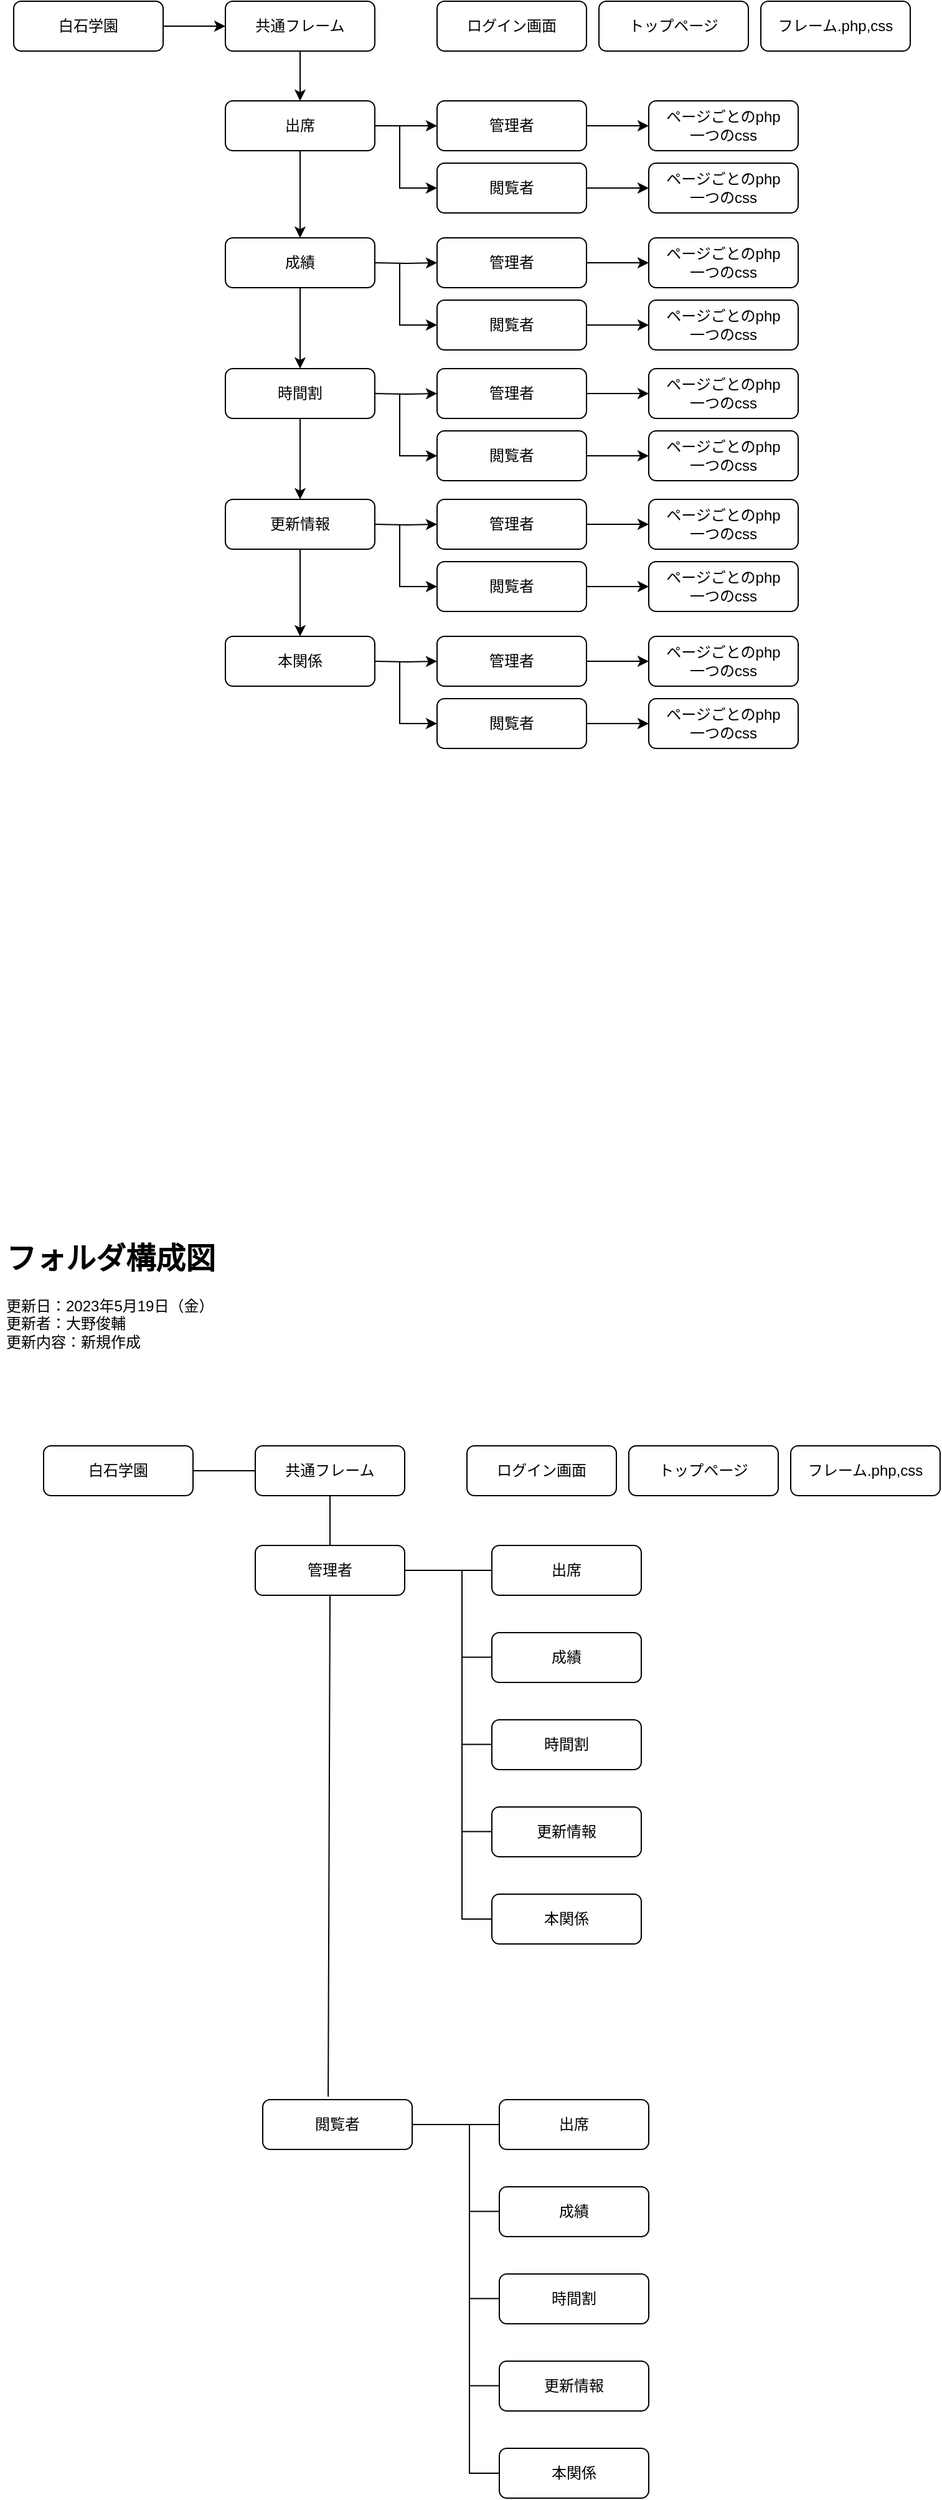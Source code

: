 <mxfile version="21.3.2" type="github">
  <diagram id="C5RBs43oDa-KdzZeNtuy" name="Page-1">
    <mxGraphModel dx="870" dy="1623" grid="1" gridSize="10" guides="1" tooltips="1" connect="1" arrows="1" fold="1" page="1" pageScale="1" pageWidth="827" pageHeight="1169" math="0" shadow="0">
      <root>
        <mxCell id="WIyWlLk6GJQsqaUBKTNV-0" />
        <mxCell id="WIyWlLk6GJQsqaUBKTNV-1" parent="WIyWlLk6GJQsqaUBKTNV-0" />
        <mxCell id="jbVF1fTbUGlTqys_7suh-11" style="edgeStyle=orthogonalEdgeStyle;rounded=0;orthogonalLoop=1;jettySize=auto;html=1;entryX=0;entryY=0.5;entryDx=0;entryDy=0;" parent="WIyWlLk6GJQsqaUBKTNV-1" source="WIyWlLk6GJQsqaUBKTNV-7" target="jbVF1fTbUGlTqys_7suh-2" edge="1">
          <mxGeometry relative="1" as="geometry" />
        </mxCell>
        <mxCell id="WIyWlLk6GJQsqaUBKTNV-7" value="白石学園" style="rounded=1;whiteSpace=wrap;html=1;fontSize=12;glass=0;strokeWidth=1;shadow=0;" parent="WIyWlLk6GJQsqaUBKTNV-1" vertex="1">
          <mxGeometry x="30" y="-1120" width="120" height="40" as="geometry" />
        </mxCell>
        <mxCell id="jbVF1fTbUGlTqys_7suh-14" style="edgeStyle=orthogonalEdgeStyle;rounded=0;orthogonalLoop=1;jettySize=auto;html=1;exitX=0.5;exitY=1;exitDx=0;exitDy=0;entryX=0.5;entryY=0;entryDx=0;entryDy=0;" parent="WIyWlLk6GJQsqaUBKTNV-1" source="jbVF1fTbUGlTqys_7suh-0" target="jbVF1fTbUGlTqys_7suh-5" edge="1">
          <mxGeometry relative="1" as="geometry" />
        </mxCell>
        <mxCell id="jbVF1fTbUGlTqys_7suh-18" style="edgeStyle=orthogonalEdgeStyle;rounded=0;orthogonalLoop=1;jettySize=auto;html=1;exitX=1;exitY=0.5;exitDx=0;exitDy=0;entryX=0;entryY=0.5;entryDx=0;entryDy=0;" parent="WIyWlLk6GJQsqaUBKTNV-1" source="jbVF1fTbUGlTqys_7suh-0" target="jbVF1fTbUGlTqys_7suh-9" edge="1">
          <mxGeometry relative="1" as="geometry" />
        </mxCell>
        <mxCell id="jbVF1fTbUGlTqys_7suh-0" value="出席" style="rounded=1;whiteSpace=wrap;html=1;fontSize=12;glass=0;strokeWidth=1;shadow=0;" parent="WIyWlLk6GJQsqaUBKTNV-1" vertex="1">
          <mxGeometry x="200" y="-1040" width="120" height="40" as="geometry" />
        </mxCell>
        <mxCell id="jbVF1fTbUGlTqys_7suh-13" style="edgeStyle=orthogonalEdgeStyle;rounded=0;orthogonalLoop=1;jettySize=auto;html=1;exitX=0.5;exitY=1;exitDx=0;exitDy=0;entryX=0.5;entryY=0;entryDx=0;entryDy=0;" parent="WIyWlLk6GJQsqaUBKTNV-1" source="jbVF1fTbUGlTqys_7suh-2" target="jbVF1fTbUGlTqys_7suh-0" edge="1">
          <mxGeometry relative="1" as="geometry" />
        </mxCell>
        <mxCell id="jbVF1fTbUGlTqys_7suh-2" value="共通フレーム" style="rounded=1;whiteSpace=wrap;html=1;fontSize=12;glass=0;strokeWidth=1;shadow=0;" parent="WIyWlLk6GJQsqaUBKTNV-1" vertex="1">
          <mxGeometry x="200" y="-1120" width="120" height="40" as="geometry" />
        </mxCell>
        <mxCell id="jbVF1fTbUGlTqys_7suh-3" value="フレーム.php,css" style="rounded=1;whiteSpace=wrap;html=1;fontSize=12;glass=0;strokeWidth=1;shadow=0;" parent="WIyWlLk6GJQsqaUBKTNV-1" vertex="1">
          <mxGeometry x="630" y="-1120" width="120" height="40" as="geometry" />
        </mxCell>
        <mxCell id="jbVF1fTbUGlTqys_7suh-15" style="edgeStyle=orthogonalEdgeStyle;rounded=0;orthogonalLoop=1;jettySize=auto;html=1;exitX=0.5;exitY=1;exitDx=0;exitDy=0;" parent="WIyWlLk6GJQsqaUBKTNV-1" source="jbVF1fTbUGlTqys_7suh-5" target="jbVF1fTbUGlTqys_7suh-6" edge="1">
          <mxGeometry relative="1" as="geometry" />
        </mxCell>
        <mxCell id="jbVF1fTbUGlTqys_7suh-5" value="成績" style="rounded=1;whiteSpace=wrap;html=1;fontSize=12;glass=0;strokeWidth=1;shadow=0;" parent="WIyWlLk6GJQsqaUBKTNV-1" vertex="1">
          <mxGeometry x="200" y="-930" width="120" height="40" as="geometry" />
        </mxCell>
        <mxCell id="jbVF1fTbUGlTqys_7suh-16" style="edgeStyle=orthogonalEdgeStyle;rounded=0;orthogonalLoop=1;jettySize=auto;html=1;exitX=0.5;exitY=1;exitDx=0;exitDy=0;entryX=0.5;entryY=0;entryDx=0;entryDy=0;" parent="WIyWlLk6GJQsqaUBKTNV-1" source="jbVF1fTbUGlTqys_7suh-6" target="jbVF1fTbUGlTqys_7suh-7" edge="1">
          <mxGeometry relative="1" as="geometry" />
        </mxCell>
        <mxCell id="jbVF1fTbUGlTqys_7suh-6" value="時間割" style="rounded=1;whiteSpace=wrap;html=1;fontSize=12;glass=0;strokeWidth=1;shadow=0;" parent="WIyWlLk6GJQsqaUBKTNV-1" vertex="1">
          <mxGeometry x="200" y="-825" width="120" height="40" as="geometry" />
        </mxCell>
        <mxCell id="jbVF1fTbUGlTqys_7suh-17" style="edgeStyle=orthogonalEdgeStyle;rounded=0;orthogonalLoop=1;jettySize=auto;html=1;exitX=0.5;exitY=1;exitDx=0;exitDy=0;entryX=0.5;entryY=0;entryDx=0;entryDy=0;" parent="WIyWlLk6GJQsqaUBKTNV-1" source="jbVF1fTbUGlTqys_7suh-7" target="jbVF1fTbUGlTqys_7suh-8" edge="1">
          <mxGeometry relative="1" as="geometry" />
        </mxCell>
        <mxCell id="jbVF1fTbUGlTqys_7suh-7" value="更新情報" style="rounded=1;whiteSpace=wrap;html=1;fontSize=12;glass=0;strokeWidth=1;shadow=0;" parent="WIyWlLk6GJQsqaUBKTNV-1" vertex="1">
          <mxGeometry x="200" y="-720" width="120" height="40" as="geometry" />
        </mxCell>
        <mxCell id="jbVF1fTbUGlTqys_7suh-8" value="本関係" style="rounded=1;whiteSpace=wrap;html=1;fontSize=12;glass=0;strokeWidth=1;shadow=0;" parent="WIyWlLk6GJQsqaUBKTNV-1" vertex="1">
          <mxGeometry x="200" y="-610" width="120" height="40" as="geometry" />
        </mxCell>
        <mxCell id="jbVF1fTbUGlTqys_7suh-38" style="edgeStyle=orthogonalEdgeStyle;rounded=0;orthogonalLoop=1;jettySize=auto;html=1;" parent="WIyWlLk6GJQsqaUBKTNV-1" source="jbVF1fTbUGlTqys_7suh-9" edge="1">
          <mxGeometry relative="1" as="geometry">
            <mxPoint x="540" y="-1020" as="targetPoint" />
          </mxGeometry>
        </mxCell>
        <mxCell id="jbVF1fTbUGlTqys_7suh-9" value="管理者" style="rounded=1;whiteSpace=wrap;html=1;fontSize=12;glass=0;strokeWidth=1;shadow=0;" parent="WIyWlLk6GJQsqaUBKTNV-1" vertex="1">
          <mxGeometry x="370" y="-1040" width="120" height="40" as="geometry" />
        </mxCell>
        <mxCell id="jbVF1fTbUGlTqys_7suh-10" value="閲覧者" style="rounded=1;whiteSpace=wrap;html=1;fontSize=12;glass=0;strokeWidth=1;shadow=0;" parent="WIyWlLk6GJQsqaUBKTNV-1" vertex="1">
          <mxGeometry x="370" y="-990" width="120" height="40" as="geometry" />
        </mxCell>
        <mxCell id="jbVF1fTbUGlTqys_7suh-19" value="" style="endArrow=classic;html=1;rounded=0;entryX=0;entryY=0.5;entryDx=0;entryDy=0;" parent="WIyWlLk6GJQsqaUBKTNV-1" target="jbVF1fTbUGlTqys_7suh-10" edge="1">
          <mxGeometry width="50" height="50" relative="1" as="geometry">
            <mxPoint x="340" y="-1020" as="sourcePoint" />
            <mxPoint x="390" y="-920" as="targetPoint" />
            <Array as="points">
              <mxPoint x="340" y="-970" />
            </Array>
          </mxGeometry>
        </mxCell>
        <mxCell id="jbVF1fTbUGlTqys_7suh-20" value="ログイン画面" style="rounded=1;whiteSpace=wrap;html=1;fontSize=12;glass=0;strokeWidth=1;shadow=0;" parent="WIyWlLk6GJQsqaUBKTNV-1" vertex="1">
          <mxGeometry x="370" y="-1120" width="120" height="40" as="geometry" />
        </mxCell>
        <mxCell id="jbVF1fTbUGlTqys_7suh-21" value="トップページ" style="rounded=1;whiteSpace=wrap;html=1;fontSize=12;glass=0;strokeWidth=1;shadow=0;" parent="WIyWlLk6GJQsqaUBKTNV-1" vertex="1">
          <mxGeometry x="500" y="-1120" width="120" height="40" as="geometry" />
        </mxCell>
        <mxCell id="jbVF1fTbUGlTqys_7suh-22" style="edgeStyle=orthogonalEdgeStyle;rounded=0;orthogonalLoop=1;jettySize=auto;html=1;exitX=1;exitY=0.5;exitDx=0;exitDy=0;entryX=0;entryY=0.5;entryDx=0;entryDy=0;" parent="WIyWlLk6GJQsqaUBKTNV-1" target="jbVF1fTbUGlTqys_7suh-23" edge="1">
          <mxGeometry relative="1" as="geometry">
            <mxPoint x="320" y="-910" as="sourcePoint" />
          </mxGeometry>
        </mxCell>
        <mxCell id="jbVF1fTbUGlTqys_7suh-23" value="管理者" style="rounded=1;whiteSpace=wrap;html=1;fontSize=12;glass=0;strokeWidth=1;shadow=0;" parent="WIyWlLk6GJQsqaUBKTNV-1" vertex="1">
          <mxGeometry x="370" y="-930" width="120" height="40" as="geometry" />
        </mxCell>
        <mxCell id="jbVF1fTbUGlTqys_7suh-24" value="閲覧者" style="rounded=1;whiteSpace=wrap;html=1;fontSize=12;glass=0;strokeWidth=1;shadow=0;" parent="WIyWlLk6GJQsqaUBKTNV-1" vertex="1">
          <mxGeometry x="370" y="-880" width="120" height="40" as="geometry" />
        </mxCell>
        <mxCell id="jbVF1fTbUGlTqys_7suh-25" value="" style="endArrow=classic;html=1;rounded=0;entryX=0;entryY=0.5;entryDx=0;entryDy=0;" parent="WIyWlLk6GJQsqaUBKTNV-1" target="jbVF1fTbUGlTqys_7suh-24" edge="1">
          <mxGeometry width="50" height="50" relative="1" as="geometry">
            <mxPoint x="340" y="-910" as="sourcePoint" />
            <mxPoint x="390" y="-810" as="targetPoint" />
            <Array as="points">
              <mxPoint x="340" y="-860" />
            </Array>
          </mxGeometry>
        </mxCell>
        <mxCell id="jbVF1fTbUGlTqys_7suh-26" style="edgeStyle=orthogonalEdgeStyle;rounded=0;orthogonalLoop=1;jettySize=auto;html=1;exitX=1;exitY=0.5;exitDx=0;exitDy=0;entryX=0;entryY=0.5;entryDx=0;entryDy=0;" parent="WIyWlLk6GJQsqaUBKTNV-1" target="jbVF1fTbUGlTqys_7suh-27" edge="1">
          <mxGeometry relative="1" as="geometry">
            <mxPoint x="320" y="-805" as="sourcePoint" />
          </mxGeometry>
        </mxCell>
        <mxCell id="jbVF1fTbUGlTqys_7suh-27" value="管理者" style="rounded=1;whiteSpace=wrap;html=1;fontSize=12;glass=0;strokeWidth=1;shadow=0;" parent="WIyWlLk6GJQsqaUBKTNV-1" vertex="1">
          <mxGeometry x="370" y="-825" width="120" height="40" as="geometry" />
        </mxCell>
        <mxCell id="jbVF1fTbUGlTqys_7suh-28" value="閲覧者" style="rounded=1;whiteSpace=wrap;html=1;fontSize=12;glass=0;strokeWidth=1;shadow=0;" parent="WIyWlLk6GJQsqaUBKTNV-1" vertex="1">
          <mxGeometry x="370" y="-775" width="120" height="40" as="geometry" />
        </mxCell>
        <mxCell id="jbVF1fTbUGlTqys_7suh-29" value="" style="endArrow=classic;html=1;rounded=0;entryX=0;entryY=0.5;entryDx=0;entryDy=0;" parent="WIyWlLk6GJQsqaUBKTNV-1" target="jbVF1fTbUGlTqys_7suh-28" edge="1">
          <mxGeometry width="50" height="50" relative="1" as="geometry">
            <mxPoint x="340" y="-805" as="sourcePoint" />
            <mxPoint x="390" y="-705" as="targetPoint" />
            <Array as="points">
              <mxPoint x="340" y="-755" />
            </Array>
          </mxGeometry>
        </mxCell>
        <mxCell id="jbVF1fTbUGlTqys_7suh-30" style="edgeStyle=orthogonalEdgeStyle;rounded=0;orthogonalLoop=1;jettySize=auto;html=1;exitX=1;exitY=0.5;exitDx=0;exitDy=0;entryX=0;entryY=0.5;entryDx=0;entryDy=0;" parent="WIyWlLk6GJQsqaUBKTNV-1" target="jbVF1fTbUGlTqys_7suh-31" edge="1">
          <mxGeometry relative="1" as="geometry">
            <mxPoint x="320" y="-700" as="sourcePoint" />
          </mxGeometry>
        </mxCell>
        <mxCell id="jbVF1fTbUGlTqys_7suh-31" value="管理者" style="rounded=1;whiteSpace=wrap;html=1;fontSize=12;glass=0;strokeWidth=1;shadow=0;" parent="WIyWlLk6GJQsqaUBKTNV-1" vertex="1">
          <mxGeometry x="370" y="-720" width="120" height="40" as="geometry" />
        </mxCell>
        <mxCell id="jbVF1fTbUGlTqys_7suh-32" value="閲覧者" style="rounded=1;whiteSpace=wrap;html=1;fontSize=12;glass=0;strokeWidth=1;shadow=0;" parent="WIyWlLk6GJQsqaUBKTNV-1" vertex="1">
          <mxGeometry x="370" y="-670" width="120" height="40" as="geometry" />
        </mxCell>
        <mxCell id="jbVF1fTbUGlTqys_7suh-33" value="" style="endArrow=classic;html=1;rounded=0;entryX=0;entryY=0.5;entryDx=0;entryDy=0;" parent="WIyWlLk6GJQsqaUBKTNV-1" target="jbVF1fTbUGlTqys_7suh-32" edge="1">
          <mxGeometry width="50" height="50" relative="1" as="geometry">
            <mxPoint x="340" y="-700" as="sourcePoint" />
            <mxPoint x="390" y="-600" as="targetPoint" />
            <Array as="points">
              <mxPoint x="340" y="-650" />
            </Array>
          </mxGeometry>
        </mxCell>
        <mxCell id="jbVF1fTbUGlTqys_7suh-34" style="edgeStyle=orthogonalEdgeStyle;rounded=0;orthogonalLoop=1;jettySize=auto;html=1;exitX=1;exitY=0.5;exitDx=0;exitDy=0;entryX=0;entryY=0.5;entryDx=0;entryDy=0;" parent="WIyWlLk6GJQsqaUBKTNV-1" target="jbVF1fTbUGlTqys_7suh-35" edge="1">
          <mxGeometry relative="1" as="geometry">
            <mxPoint x="320" y="-590" as="sourcePoint" />
          </mxGeometry>
        </mxCell>
        <mxCell id="jbVF1fTbUGlTqys_7suh-35" value="管理者" style="rounded=1;whiteSpace=wrap;html=1;fontSize=12;glass=0;strokeWidth=1;shadow=0;" parent="WIyWlLk6GJQsqaUBKTNV-1" vertex="1">
          <mxGeometry x="370" y="-610" width="120" height="40" as="geometry" />
        </mxCell>
        <mxCell id="jbVF1fTbUGlTqys_7suh-36" value="閲覧者" style="rounded=1;whiteSpace=wrap;html=1;fontSize=12;glass=0;strokeWidth=1;shadow=0;" parent="WIyWlLk6GJQsqaUBKTNV-1" vertex="1">
          <mxGeometry x="370" y="-560" width="120" height="40" as="geometry" />
        </mxCell>
        <mxCell id="jbVF1fTbUGlTqys_7suh-37" value="" style="endArrow=classic;html=1;rounded=0;entryX=0;entryY=0.5;entryDx=0;entryDy=0;" parent="WIyWlLk6GJQsqaUBKTNV-1" target="jbVF1fTbUGlTqys_7suh-36" edge="1">
          <mxGeometry width="50" height="50" relative="1" as="geometry">
            <mxPoint x="340" y="-590" as="sourcePoint" />
            <mxPoint x="390" y="-490" as="targetPoint" />
            <Array as="points">
              <mxPoint x="340" y="-540" />
            </Array>
          </mxGeometry>
        </mxCell>
        <mxCell id="jbVF1fTbUGlTqys_7suh-39" value="ページごとのphp&lt;br&gt;一つのcss" style="rounded=1;whiteSpace=wrap;html=1;fontSize=12;glass=0;strokeWidth=1;shadow=0;" parent="WIyWlLk6GJQsqaUBKTNV-1" vertex="1">
          <mxGeometry x="540" y="-1040" width="120" height="40" as="geometry" />
        </mxCell>
        <mxCell id="jbVF1fTbUGlTqys_7suh-40" style="edgeStyle=orthogonalEdgeStyle;rounded=0;orthogonalLoop=1;jettySize=auto;html=1;" parent="WIyWlLk6GJQsqaUBKTNV-1" edge="1">
          <mxGeometry relative="1" as="geometry">
            <mxPoint x="540" y="-970" as="targetPoint" />
            <mxPoint x="490" y="-970" as="sourcePoint" />
          </mxGeometry>
        </mxCell>
        <mxCell id="jbVF1fTbUGlTqys_7suh-41" value="ページごとのphp&lt;br&gt;一つのcss" style="rounded=1;whiteSpace=wrap;html=1;fontSize=12;glass=0;strokeWidth=1;shadow=0;" parent="WIyWlLk6GJQsqaUBKTNV-1" vertex="1">
          <mxGeometry x="540" y="-990" width="120" height="40" as="geometry" />
        </mxCell>
        <mxCell id="jbVF1fTbUGlTqys_7suh-42" style="edgeStyle=orthogonalEdgeStyle;rounded=0;orthogonalLoop=1;jettySize=auto;html=1;" parent="WIyWlLk6GJQsqaUBKTNV-1" edge="1">
          <mxGeometry relative="1" as="geometry">
            <mxPoint x="540" y="-910" as="targetPoint" />
            <mxPoint x="490" y="-910" as="sourcePoint" />
          </mxGeometry>
        </mxCell>
        <mxCell id="jbVF1fTbUGlTqys_7suh-43" value="ページごとのphp&lt;br&gt;一つのcss" style="rounded=1;whiteSpace=wrap;html=1;fontSize=12;glass=0;strokeWidth=1;shadow=0;" parent="WIyWlLk6GJQsqaUBKTNV-1" vertex="1">
          <mxGeometry x="540" y="-930" width="120" height="40" as="geometry" />
        </mxCell>
        <mxCell id="jbVF1fTbUGlTqys_7suh-44" style="edgeStyle=orthogonalEdgeStyle;rounded=0;orthogonalLoop=1;jettySize=auto;html=1;" parent="WIyWlLk6GJQsqaUBKTNV-1" edge="1">
          <mxGeometry relative="1" as="geometry">
            <mxPoint x="540" y="-860" as="targetPoint" />
            <mxPoint x="490" y="-860" as="sourcePoint" />
          </mxGeometry>
        </mxCell>
        <mxCell id="jbVF1fTbUGlTqys_7suh-45" value="ページごとのphp&lt;br&gt;一つのcss" style="rounded=1;whiteSpace=wrap;html=1;fontSize=12;glass=0;strokeWidth=1;shadow=0;" parent="WIyWlLk6GJQsqaUBKTNV-1" vertex="1">
          <mxGeometry x="540" y="-880" width="120" height="40" as="geometry" />
        </mxCell>
        <mxCell id="jbVF1fTbUGlTqys_7suh-46" style="edgeStyle=orthogonalEdgeStyle;rounded=0;orthogonalLoop=1;jettySize=auto;html=1;" parent="WIyWlLk6GJQsqaUBKTNV-1" edge="1">
          <mxGeometry relative="1" as="geometry">
            <mxPoint x="540" y="-805" as="targetPoint" />
            <mxPoint x="490" y="-805" as="sourcePoint" />
          </mxGeometry>
        </mxCell>
        <mxCell id="jbVF1fTbUGlTqys_7suh-47" value="ページごとのphp&lt;br&gt;一つのcss" style="rounded=1;whiteSpace=wrap;html=1;fontSize=12;glass=0;strokeWidth=1;shadow=0;" parent="WIyWlLk6GJQsqaUBKTNV-1" vertex="1">
          <mxGeometry x="540" y="-825" width="120" height="40" as="geometry" />
        </mxCell>
        <mxCell id="jbVF1fTbUGlTqys_7suh-48" style="edgeStyle=orthogonalEdgeStyle;rounded=0;orthogonalLoop=1;jettySize=auto;html=1;" parent="WIyWlLk6GJQsqaUBKTNV-1" edge="1">
          <mxGeometry relative="1" as="geometry">
            <mxPoint x="540" y="-755" as="targetPoint" />
            <mxPoint x="490" y="-755" as="sourcePoint" />
          </mxGeometry>
        </mxCell>
        <mxCell id="jbVF1fTbUGlTqys_7suh-49" value="ページごとのphp&lt;br&gt;一つのcss" style="rounded=1;whiteSpace=wrap;html=1;fontSize=12;glass=0;strokeWidth=1;shadow=0;" parent="WIyWlLk6GJQsqaUBKTNV-1" vertex="1">
          <mxGeometry x="540" y="-775" width="120" height="40" as="geometry" />
        </mxCell>
        <mxCell id="jbVF1fTbUGlTqys_7suh-50" style="edgeStyle=orthogonalEdgeStyle;rounded=0;orthogonalLoop=1;jettySize=auto;html=1;" parent="WIyWlLk6GJQsqaUBKTNV-1" edge="1">
          <mxGeometry relative="1" as="geometry">
            <mxPoint x="540" y="-700" as="targetPoint" />
            <mxPoint x="490" y="-700" as="sourcePoint" />
          </mxGeometry>
        </mxCell>
        <mxCell id="jbVF1fTbUGlTqys_7suh-51" value="ページごとのphp&lt;br&gt;一つのcss" style="rounded=1;whiteSpace=wrap;html=1;fontSize=12;glass=0;strokeWidth=1;shadow=0;" parent="WIyWlLk6GJQsqaUBKTNV-1" vertex="1">
          <mxGeometry x="540" y="-720" width="120" height="40" as="geometry" />
        </mxCell>
        <mxCell id="jbVF1fTbUGlTqys_7suh-52" style="edgeStyle=orthogonalEdgeStyle;rounded=0;orthogonalLoop=1;jettySize=auto;html=1;" parent="WIyWlLk6GJQsqaUBKTNV-1" edge="1">
          <mxGeometry relative="1" as="geometry">
            <mxPoint x="540" y="-650" as="targetPoint" />
            <mxPoint x="490" y="-650" as="sourcePoint" />
          </mxGeometry>
        </mxCell>
        <mxCell id="jbVF1fTbUGlTqys_7suh-53" value="ページごとのphp&lt;br&gt;一つのcss" style="rounded=1;whiteSpace=wrap;html=1;fontSize=12;glass=0;strokeWidth=1;shadow=0;" parent="WIyWlLk6GJQsqaUBKTNV-1" vertex="1">
          <mxGeometry x="540" y="-670" width="120" height="40" as="geometry" />
        </mxCell>
        <mxCell id="jbVF1fTbUGlTqys_7suh-54" style="edgeStyle=orthogonalEdgeStyle;rounded=0;orthogonalLoop=1;jettySize=auto;html=1;" parent="WIyWlLk6GJQsqaUBKTNV-1" edge="1">
          <mxGeometry relative="1" as="geometry">
            <mxPoint x="540" y="-590" as="targetPoint" />
            <mxPoint x="490" y="-590" as="sourcePoint" />
          </mxGeometry>
        </mxCell>
        <mxCell id="jbVF1fTbUGlTqys_7suh-55" value="ページごとのphp&lt;br&gt;一つのcss" style="rounded=1;whiteSpace=wrap;html=1;fontSize=12;glass=0;strokeWidth=1;shadow=0;" parent="WIyWlLk6GJQsqaUBKTNV-1" vertex="1">
          <mxGeometry x="540" y="-610" width="120" height="40" as="geometry" />
        </mxCell>
        <mxCell id="jbVF1fTbUGlTqys_7suh-56" style="edgeStyle=orthogonalEdgeStyle;rounded=0;orthogonalLoop=1;jettySize=auto;html=1;" parent="WIyWlLk6GJQsqaUBKTNV-1" edge="1">
          <mxGeometry relative="1" as="geometry">
            <mxPoint x="540" y="-540" as="targetPoint" />
            <mxPoint x="490" y="-540" as="sourcePoint" />
          </mxGeometry>
        </mxCell>
        <mxCell id="jbVF1fTbUGlTqys_7suh-57" value="ページごとのphp&lt;br&gt;一つのcss" style="rounded=1;whiteSpace=wrap;html=1;fontSize=12;glass=0;strokeWidth=1;shadow=0;" parent="WIyWlLk6GJQsqaUBKTNV-1" vertex="1">
          <mxGeometry x="540" y="-560" width="120" height="40" as="geometry" />
        </mxCell>
        <mxCell id="jbVF1fTbUGlTqys_7suh-58" value="白石学園" style="rounded=1;whiteSpace=wrap;html=1;fontSize=12;glass=0;strokeWidth=1;shadow=0;" parent="WIyWlLk6GJQsqaUBKTNV-1" vertex="1">
          <mxGeometry x="54" y="40" width="120" height="40" as="geometry" />
        </mxCell>
        <mxCell id="jbVF1fTbUGlTqys_7suh-59" value="共通フレーム" style="rounded=1;whiteSpace=wrap;html=1;fontSize=12;glass=0;strokeWidth=1;shadow=0;" parent="WIyWlLk6GJQsqaUBKTNV-1" vertex="1">
          <mxGeometry x="224" y="40" width="120" height="40" as="geometry" />
        </mxCell>
        <mxCell id="jbVF1fTbUGlTqys_7suh-60" value="フレーム.php,css" style="rounded=1;whiteSpace=wrap;html=1;fontSize=12;glass=0;strokeWidth=1;shadow=0;" parent="WIyWlLk6GJQsqaUBKTNV-1" vertex="1">
          <mxGeometry x="654" y="40" width="120" height="40" as="geometry" />
        </mxCell>
        <mxCell id="jbVF1fTbUGlTqys_7suh-61" value="ログイン画面" style="rounded=1;whiteSpace=wrap;html=1;fontSize=12;glass=0;strokeWidth=1;shadow=0;" parent="WIyWlLk6GJQsqaUBKTNV-1" vertex="1">
          <mxGeometry x="394" y="40" width="120" height="40" as="geometry" />
        </mxCell>
        <mxCell id="jbVF1fTbUGlTqys_7suh-62" value="トップページ" style="rounded=1;whiteSpace=wrap;html=1;fontSize=12;glass=0;strokeWidth=1;shadow=0;" parent="WIyWlLk6GJQsqaUBKTNV-1" vertex="1">
          <mxGeometry x="524" y="40" width="120" height="40" as="geometry" />
        </mxCell>
        <mxCell id="jbVF1fTbUGlTqys_7suh-63" value="管理者" style="rounded=1;whiteSpace=wrap;html=1;fontSize=12;glass=0;strokeWidth=1;shadow=0;" parent="WIyWlLk6GJQsqaUBKTNV-1" vertex="1">
          <mxGeometry x="224" y="120" width="120" height="40" as="geometry" />
        </mxCell>
        <mxCell id="jbVF1fTbUGlTqys_7suh-64" value="閲覧者" style="rounded=1;whiteSpace=wrap;html=1;fontSize=12;glass=0;strokeWidth=1;shadow=0;" parent="WIyWlLk6GJQsqaUBKTNV-1" vertex="1">
          <mxGeometry x="230" y="565" width="120" height="40" as="geometry" />
        </mxCell>
        <mxCell id="jbVF1fTbUGlTqys_7suh-65" value="出席" style="rounded=1;whiteSpace=wrap;html=1;fontSize=12;glass=0;strokeWidth=1;shadow=0;" parent="WIyWlLk6GJQsqaUBKTNV-1" vertex="1">
          <mxGeometry x="414" y="120" width="120" height="40" as="geometry" />
        </mxCell>
        <mxCell id="jbVF1fTbUGlTqys_7suh-66" value="成績" style="rounded=1;whiteSpace=wrap;html=1;fontSize=12;glass=0;strokeWidth=1;shadow=0;" parent="WIyWlLk6GJQsqaUBKTNV-1" vertex="1">
          <mxGeometry x="414" y="190" width="120" height="40" as="geometry" />
        </mxCell>
        <mxCell id="jbVF1fTbUGlTqys_7suh-67" value="時間割" style="rounded=1;whiteSpace=wrap;html=1;fontSize=12;glass=0;strokeWidth=1;shadow=0;" parent="WIyWlLk6GJQsqaUBKTNV-1" vertex="1">
          <mxGeometry x="414" y="260" width="120" height="40" as="geometry" />
        </mxCell>
        <mxCell id="jbVF1fTbUGlTqys_7suh-68" value="更新情報" style="rounded=1;whiteSpace=wrap;html=1;fontSize=12;glass=0;strokeWidth=1;shadow=0;" parent="WIyWlLk6GJQsqaUBKTNV-1" vertex="1">
          <mxGeometry x="414" y="330" width="120" height="40" as="geometry" />
        </mxCell>
        <mxCell id="jbVF1fTbUGlTqys_7suh-69" value="本関係" style="rounded=1;whiteSpace=wrap;html=1;fontSize=12;glass=0;strokeWidth=1;shadow=0;" parent="WIyWlLk6GJQsqaUBKTNV-1" vertex="1">
          <mxGeometry x="414" y="400" width="120" height="40" as="geometry" />
        </mxCell>
        <mxCell id="jbVF1fTbUGlTqys_7suh-75" value="" style="endArrow=none;html=1;rounded=0;exitX=1;exitY=0.5;exitDx=0;exitDy=0;entryX=0;entryY=0.5;entryDx=0;entryDy=0;" parent="WIyWlLk6GJQsqaUBKTNV-1" source="jbVF1fTbUGlTqys_7suh-58" target="jbVF1fTbUGlTqys_7suh-59" edge="1">
          <mxGeometry width="50" height="50" relative="1" as="geometry">
            <mxPoint x="340" y="60" as="sourcePoint" />
            <mxPoint x="390" y="10" as="targetPoint" />
          </mxGeometry>
        </mxCell>
        <mxCell id="jbVF1fTbUGlTqys_7suh-76" value="" style="endArrow=none;html=1;rounded=0;exitX=0.5;exitY=1;exitDx=0;exitDy=0;entryX=0.5;entryY=0;entryDx=0;entryDy=0;" parent="WIyWlLk6GJQsqaUBKTNV-1" source="jbVF1fTbUGlTqys_7suh-59" target="jbVF1fTbUGlTqys_7suh-63" edge="1">
          <mxGeometry width="50" height="50" relative="1" as="geometry">
            <mxPoint x="340" y="60" as="sourcePoint" />
            <mxPoint x="390" y="10" as="targetPoint" />
          </mxGeometry>
        </mxCell>
        <mxCell id="jbVF1fTbUGlTqys_7suh-77" value="" style="endArrow=none;html=1;rounded=0;exitX=0.5;exitY=1;exitDx=0;exitDy=0;entryX=0.438;entryY=-0.059;entryDx=0;entryDy=0;entryPerimeter=0;" parent="WIyWlLk6GJQsqaUBKTNV-1" source="jbVF1fTbUGlTqys_7suh-63" target="jbVF1fTbUGlTqys_7suh-64" edge="1">
          <mxGeometry width="50" height="50" relative="1" as="geometry">
            <mxPoint x="294" y="90" as="sourcePoint" />
            <mxPoint x="294" y="130" as="targetPoint" />
          </mxGeometry>
        </mxCell>
        <mxCell id="jbVF1fTbUGlTqys_7suh-78" value="" style="endArrow=none;html=1;rounded=0;exitX=1;exitY=0.5;exitDx=0;exitDy=0;entryX=0;entryY=0.5;entryDx=0;entryDy=0;" parent="WIyWlLk6GJQsqaUBKTNV-1" source="jbVF1fTbUGlTqys_7suh-63" target="jbVF1fTbUGlTqys_7suh-69" edge="1">
          <mxGeometry width="50" height="50" relative="1" as="geometry">
            <mxPoint x="340" y="310" as="sourcePoint" />
            <mxPoint x="390" y="260" as="targetPoint" />
            <Array as="points">
              <mxPoint x="390" y="140" />
              <mxPoint x="390" y="420" />
            </Array>
          </mxGeometry>
        </mxCell>
        <mxCell id="jbVF1fTbUGlTqys_7suh-79" value="" style="endArrow=none;html=1;rounded=0;entryX=0;entryY=0.5;entryDx=0;entryDy=0;" parent="WIyWlLk6GJQsqaUBKTNV-1" target="jbVF1fTbUGlTqys_7suh-65" edge="1">
          <mxGeometry width="50" height="50" relative="1" as="geometry">
            <mxPoint x="390" y="140" as="sourcePoint" />
            <mxPoint x="410" y="140" as="targetPoint" />
          </mxGeometry>
        </mxCell>
        <mxCell id="jbVF1fTbUGlTqys_7suh-80" value="" style="endArrow=none;html=1;rounded=0;entryX=0;entryY=0.5;entryDx=0;entryDy=0;" parent="WIyWlLk6GJQsqaUBKTNV-1" edge="1">
          <mxGeometry width="50" height="50" relative="1" as="geometry">
            <mxPoint x="390" y="209.8" as="sourcePoint" />
            <mxPoint x="414" y="209.8" as="targetPoint" />
          </mxGeometry>
        </mxCell>
        <mxCell id="jbVF1fTbUGlTqys_7suh-81" value="" style="endArrow=none;html=1;rounded=0;entryX=0;entryY=0.5;entryDx=0;entryDy=0;" parent="WIyWlLk6GJQsqaUBKTNV-1" edge="1">
          <mxGeometry width="50" height="50" relative="1" as="geometry">
            <mxPoint x="390" y="279.8" as="sourcePoint" />
            <mxPoint x="414" y="279.8" as="targetPoint" />
          </mxGeometry>
        </mxCell>
        <mxCell id="jbVF1fTbUGlTqys_7suh-82" value="" style="endArrow=none;html=1;rounded=0;entryX=0;entryY=0.5;entryDx=0;entryDy=0;" parent="WIyWlLk6GJQsqaUBKTNV-1" edge="1">
          <mxGeometry width="50" height="50" relative="1" as="geometry">
            <mxPoint x="390" y="349.8" as="sourcePoint" />
            <mxPoint x="414" y="349.8" as="targetPoint" />
          </mxGeometry>
        </mxCell>
        <mxCell id="jbVF1fTbUGlTqys_7suh-83" value="出席" style="rounded=1;whiteSpace=wrap;html=1;fontSize=12;glass=0;strokeWidth=1;shadow=0;" parent="WIyWlLk6GJQsqaUBKTNV-1" vertex="1">
          <mxGeometry x="420" y="565" width="120" height="40" as="geometry" />
        </mxCell>
        <mxCell id="jbVF1fTbUGlTqys_7suh-84" value="成績" style="rounded=1;whiteSpace=wrap;html=1;fontSize=12;glass=0;strokeWidth=1;shadow=0;" parent="WIyWlLk6GJQsqaUBKTNV-1" vertex="1">
          <mxGeometry x="420" y="635" width="120" height="40" as="geometry" />
        </mxCell>
        <mxCell id="jbVF1fTbUGlTqys_7suh-85" value="時間割" style="rounded=1;whiteSpace=wrap;html=1;fontSize=12;glass=0;strokeWidth=1;shadow=0;" parent="WIyWlLk6GJQsqaUBKTNV-1" vertex="1">
          <mxGeometry x="420" y="705" width="120" height="40" as="geometry" />
        </mxCell>
        <mxCell id="jbVF1fTbUGlTqys_7suh-86" value="更新情報" style="rounded=1;whiteSpace=wrap;html=1;fontSize=12;glass=0;strokeWidth=1;shadow=0;" parent="WIyWlLk6GJQsqaUBKTNV-1" vertex="1">
          <mxGeometry x="420" y="775" width="120" height="40" as="geometry" />
        </mxCell>
        <mxCell id="jbVF1fTbUGlTqys_7suh-87" value="本関係" style="rounded=1;whiteSpace=wrap;html=1;fontSize=12;glass=0;strokeWidth=1;shadow=0;" parent="WIyWlLk6GJQsqaUBKTNV-1" vertex="1">
          <mxGeometry x="420" y="845" width="120" height="40" as="geometry" />
        </mxCell>
        <mxCell id="jbVF1fTbUGlTqys_7suh-88" value="" style="endArrow=none;html=1;rounded=0;exitX=1;exitY=0.5;exitDx=0;exitDy=0;entryX=0;entryY=0.5;entryDx=0;entryDy=0;" parent="WIyWlLk6GJQsqaUBKTNV-1" target="jbVF1fTbUGlTqys_7suh-87" edge="1">
          <mxGeometry width="50" height="50" relative="1" as="geometry">
            <mxPoint x="350" y="585" as="sourcePoint" />
            <mxPoint x="396" y="705" as="targetPoint" />
            <Array as="points">
              <mxPoint x="396" y="585" />
              <mxPoint x="396" y="865" />
            </Array>
          </mxGeometry>
        </mxCell>
        <mxCell id="jbVF1fTbUGlTqys_7suh-89" value="" style="endArrow=none;html=1;rounded=0;entryX=0;entryY=0.5;entryDx=0;entryDy=0;" parent="WIyWlLk6GJQsqaUBKTNV-1" target="jbVF1fTbUGlTqys_7suh-83" edge="1">
          <mxGeometry width="50" height="50" relative="1" as="geometry">
            <mxPoint x="396" y="585" as="sourcePoint" />
            <mxPoint x="416" y="585" as="targetPoint" />
          </mxGeometry>
        </mxCell>
        <mxCell id="jbVF1fTbUGlTqys_7suh-90" value="" style="endArrow=none;html=1;rounded=0;entryX=0;entryY=0.5;entryDx=0;entryDy=0;" parent="WIyWlLk6GJQsqaUBKTNV-1" edge="1">
          <mxGeometry width="50" height="50" relative="1" as="geometry">
            <mxPoint x="396" y="654.8" as="sourcePoint" />
            <mxPoint x="420" y="654.8" as="targetPoint" />
          </mxGeometry>
        </mxCell>
        <mxCell id="jbVF1fTbUGlTqys_7suh-91" value="" style="endArrow=none;html=1;rounded=0;entryX=0;entryY=0.5;entryDx=0;entryDy=0;" parent="WIyWlLk6GJQsqaUBKTNV-1" edge="1">
          <mxGeometry width="50" height="50" relative="1" as="geometry">
            <mxPoint x="396" y="724.8" as="sourcePoint" />
            <mxPoint x="420" y="724.8" as="targetPoint" />
          </mxGeometry>
        </mxCell>
        <mxCell id="jbVF1fTbUGlTqys_7suh-92" value="" style="endArrow=none;html=1;rounded=0;entryX=0;entryY=0.5;entryDx=0;entryDy=0;" parent="WIyWlLk6GJQsqaUBKTNV-1" edge="1">
          <mxGeometry width="50" height="50" relative="1" as="geometry">
            <mxPoint x="396" y="794.8" as="sourcePoint" />
            <mxPoint x="420" y="794.8" as="targetPoint" />
          </mxGeometry>
        </mxCell>
        <mxCell id="OwPCs2RI-KwLaJPapaK8-0" value="&lt;h1&gt;フォルダ構成図&lt;/h1&gt;&lt;div&gt;更新日：2023年5月19日（金）&lt;/div&gt;&lt;div&gt;更新者：大野俊輔&lt;/div&gt;&lt;div&gt;更新内容：新規作成&lt;/div&gt;" style="text;html=1;strokeColor=none;fillColor=none;spacing=5;spacingTop=-20;whiteSpace=wrap;overflow=hidden;rounded=0;" vertex="1" parent="WIyWlLk6GJQsqaUBKTNV-1">
          <mxGeometry x="19" y="-130" width="190" height="120" as="geometry" />
        </mxCell>
      </root>
    </mxGraphModel>
  </diagram>
</mxfile>
